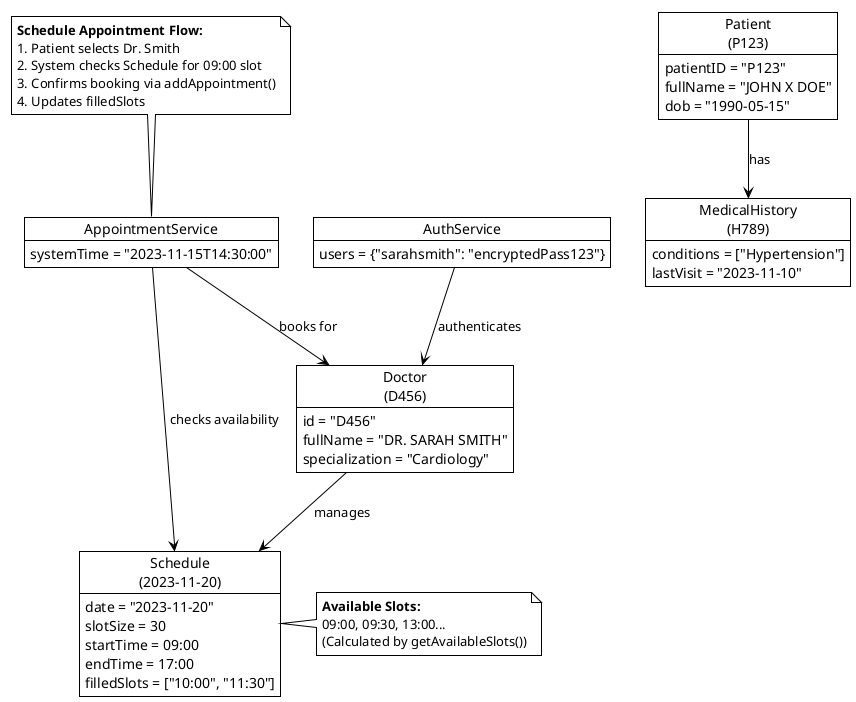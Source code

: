 @startuml Schedule Appointment
!theme plain

' === Objects ===
object "Patient\n(P123)" as patient {
  patientID = "P123"
  fullName = "JOHN X DOE"
  dob = "1990-05-15"
}

object "MedicalHistory\n(H789)" as medHistory {
  conditions = ["Hypertension"]
  lastVisit = "2023-11-10"
}

object "Doctor\n(D456)" as doctor {
  id = "D456"
  fullName = "DR. SARAH SMITH"
  specialization = "Cardiology"
}

object "Schedule\n(2023-11-20)" as schedule {
  date = "2023-11-20"
  slotSize = 30
  startTime = 09:00
  endTime = 17:00
  filledSlots = ["10:00", "11:30"]
}

object "AppointmentService" as apptService {
  systemTime = "2023-11-15T14:30:00"
}

object "AuthService" as auth {
  users = {"sarahsmith": "encryptedPass123"}
}

' === Relationships ===
patient --> medHistory : "has"
doctor --> schedule : "manages"
apptService --> schedule : "checks availability"
apptService --> doctor : "books for"
auth --> doctor : "authenticates"

' === Flow Notes ===
note top of apptService
  **Schedule Appointment Flow:**
  1. Patient selects Dr. Smith
  2. System checks Schedule for 09:00 slot
  3. Confirms booking via addAppointment()
  4. Updates filledSlots
end note

note right of schedule
  **Available Slots:**
  09:00, 09:30, 13:00...
  (Calculated by getAvailableSlots())
end note
@enduml